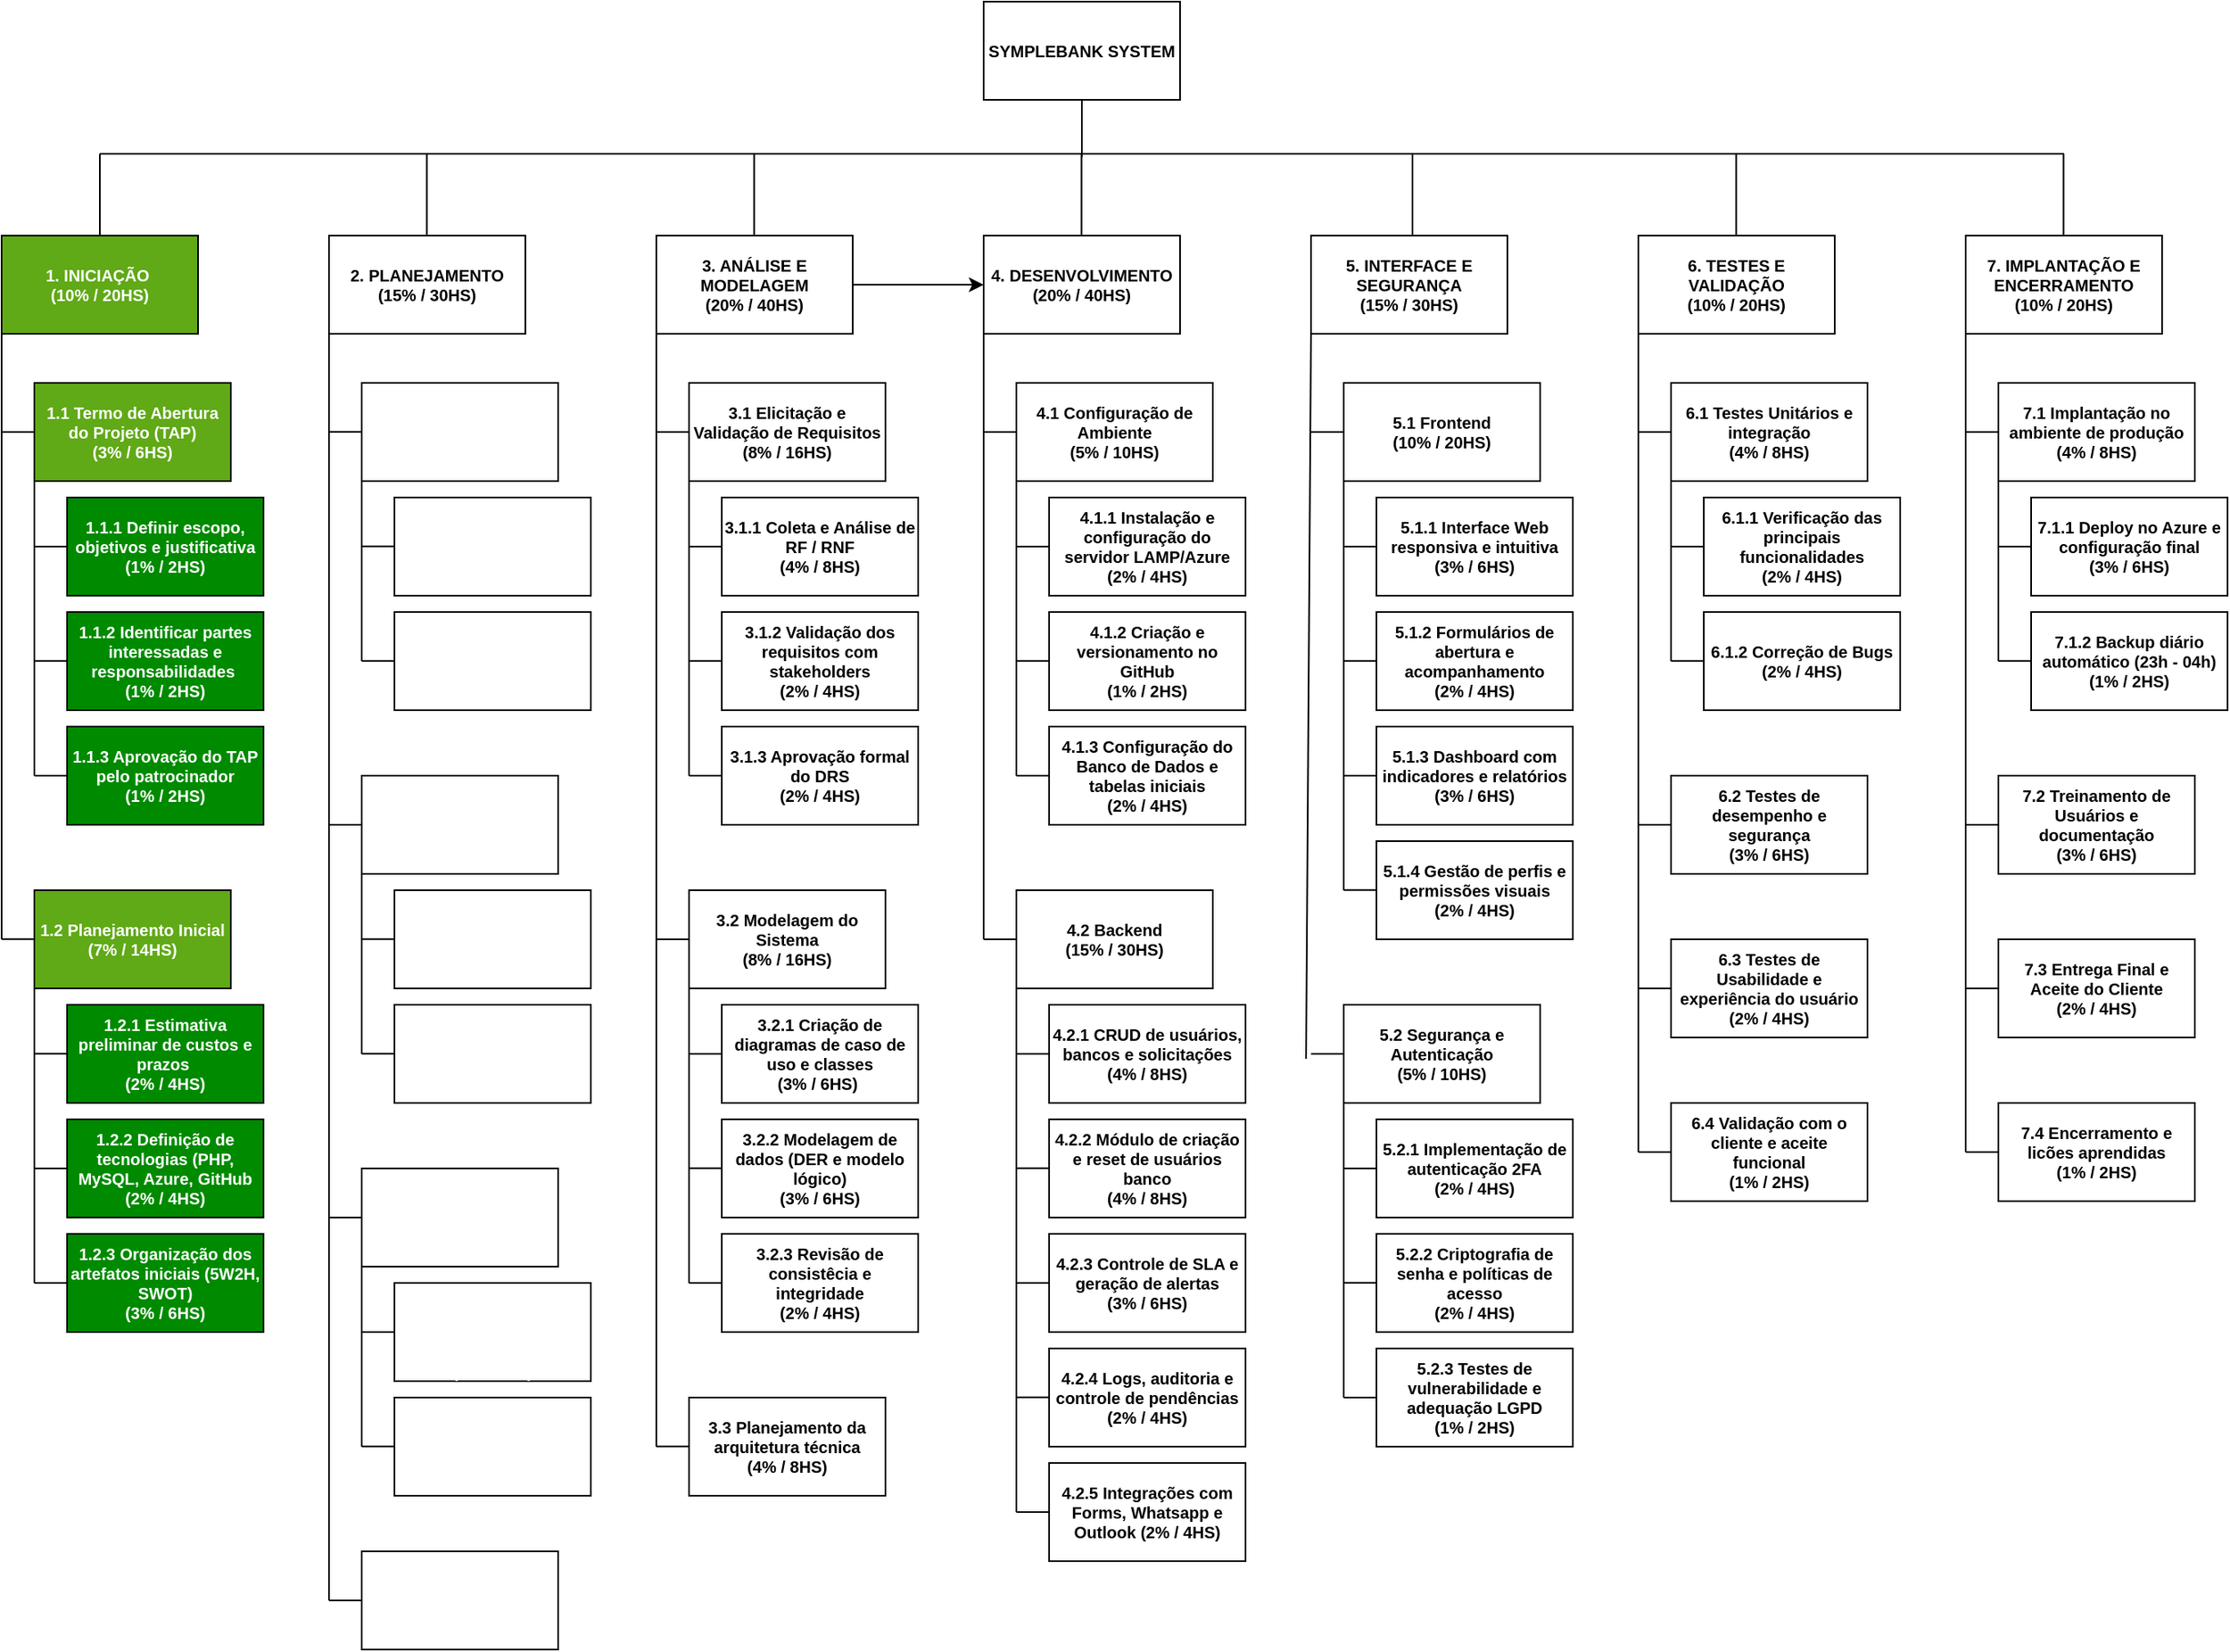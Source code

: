 <mxfile version="28.2.8">
  <diagram name="Página-1" id="ZGz-cpiiz6vFVPvCuhEh">
    <mxGraphModel dx="1489" dy="803" grid="0" gridSize="10" guides="1" tooltips="1" connect="1" arrows="1" fold="1" page="1" pageScale="1" pageWidth="827" pageHeight="1169" background="light-dark(#FFFFFF,#FFFFFF)" math="0" shadow="0">
      <root>
        <mxCell id="0" />
        <mxCell id="1" parent="0" />
        <mxCell id="MlWRMIcYnmreFD0VQGVT-1" value="SYMPLEBANK SYSTEM" style="rounded=0;whiteSpace=wrap;html=1;fontSize=10;fontStyle=1;textShadow=0;labelBorderColor=none;labelBackgroundColor=none;strokeColor=light-dark(#000000,#000000);fillColor=light-dark(#FFFFFF,#001933);" parent="1" vertex="1">
          <mxGeometry x="773" y="7" width="120" height="60" as="geometry" />
        </mxCell>
        <mxCell id="MlWRMIcYnmreFD0VQGVT-2" value="1. INICIAÇÃO&amp;nbsp;&lt;div&gt;(10% / 20HS)&lt;/div&gt;" style="rounded=0;whiteSpace=wrap;html=1;fontSize=10;fontStyle=1;textShadow=0;labelBorderColor=none;labelBackgroundColor=none;fillColor=light-dark(#60A917,#1A3300);fontColor=light-dark(#FFFFFF,#FFFFFF);strokeColor=light-dark(#000000,#000000);" parent="1" vertex="1">
          <mxGeometry x="173" y="150" width="120" height="60" as="geometry" />
        </mxCell>
        <mxCell id="MlWRMIcYnmreFD0VQGVT-3" value="2. PLANEJAMENTO&lt;div&gt;(15% / 30HS)&lt;/div&gt;" style="rounded=0;whiteSpace=wrap;html=1;fontSize=10;fontStyle=1;textShadow=0;labelBorderColor=none;labelBackgroundColor=none;fillColor=light-dark(#FFFFFF,#333300);strokeColor=light-dark(#000000,#000000);" parent="1" vertex="1">
          <mxGeometry x="373" y="150" width="120" height="60" as="geometry" />
        </mxCell>
        <mxCell id="GVHmbH-pEDl-E4zSyx4o-99" value="" style="edgeStyle=orthogonalEdgeStyle;rounded=0;orthogonalLoop=1;jettySize=auto;html=1;" edge="1" parent="1" source="MlWRMIcYnmreFD0VQGVT-4" target="MlWRMIcYnmreFD0VQGVT-5">
          <mxGeometry relative="1" as="geometry" />
        </mxCell>
        <mxCell id="MlWRMIcYnmreFD0VQGVT-4" value="3. ANÁLISE E MODELAGEM&lt;div&gt;(20% / 40HS)&lt;/div&gt;" style="rounded=0;whiteSpace=wrap;html=1;fontSize=10;fontStyle=1;textShadow=0;labelBorderColor=none;labelBackgroundColor=none;strokeColor=light-dark(#000000,#000000);fillColor=light-dark(#FFFFFF,#994C00);" parent="1" vertex="1">
          <mxGeometry x="573" y="150" width="120" height="60" as="geometry" />
        </mxCell>
        <mxCell id="MlWRMIcYnmreFD0VQGVT-5" value="4. DESENVOLVIMENTO&lt;div&gt;(20% / 40HS)&lt;/div&gt;" style="rounded=0;whiteSpace=wrap;html=1;fontSize=10;fontStyle=1;textShadow=0;labelBorderColor=none;labelBackgroundColor=none;strokeColor=light-dark(#000000,#000000);fillColor=light-dark(#FFFFFF,#660000);" parent="1" vertex="1">
          <mxGeometry x="773" y="150" width="120" height="60" as="geometry" />
        </mxCell>
        <mxCell id="MlWRMIcYnmreFD0VQGVT-6" value="6. TESTES E VALIDAÇÃO&lt;div&gt;(10% / 20HS)&lt;/div&gt;" style="rounded=0;whiteSpace=wrap;html=1;fontSize=10;fontStyle=1;textShadow=0;labelBorderColor=none;labelBackgroundColor=none;strokeColor=light-dark(#000000,#000000);fillColor=light-dark(#FFFFFF,#660066);align=center;verticalAlign=middle;fontFamily=Helvetica;fontColor=default;" parent="1" vertex="1">
          <mxGeometry x="1173" y="150" width="120" height="60" as="geometry" />
        </mxCell>
        <mxCell id="MlWRMIcYnmreFD0VQGVT-7" value="7. IMPLANTAÇÃO E ENCERRAMENTO&lt;div&gt;(10% / 20HS)&lt;/div&gt;" style="rounded=0;whiteSpace=wrap;html=1;fontSize=10;fontStyle=1;textShadow=0;labelBorderColor=none;labelBackgroundColor=none;strokeColor=light-dark(#000000,#000000);fillColor=light-dark(#FFFFFF,#003366);" parent="1" vertex="1">
          <mxGeometry x="1373" y="150" width="120" height="60" as="geometry" />
        </mxCell>
        <mxCell id="MlWRMIcYnmreFD0VQGVT-9" value="" style="endArrow=none;html=1;rounded=0;fontStyle=1;textShadow=0;labelBorderColor=none;labelBackgroundColor=none;fontSize=10;strokeColor=light-dark(#000000,#000000);" parent="1" edge="1">
          <mxGeometry width="50" height="50" relative="1" as="geometry">
            <mxPoint x="233" y="100" as="sourcePoint" />
            <mxPoint x="1433" y="100" as="targetPoint" />
          </mxGeometry>
        </mxCell>
        <mxCell id="MlWRMIcYnmreFD0VQGVT-10" value="" style="endArrow=none;html=1;rounded=0;fontStyle=1;textShadow=0;labelBorderColor=none;labelBackgroundColor=none;fontSize=10;strokeColor=light-dark(#000000,#000000);" parent="1" source="MlWRMIcYnmreFD0VQGVT-2" edge="1">
          <mxGeometry width="50" height="50" relative="1" as="geometry">
            <mxPoint x="713" y="340" as="sourcePoint" />
            <mxPoint x="233" y="100" as="targetPoint" />
          </mxGeometry>
        </mxCell>
        <mxCell id="MlWRMIcYnmreFD0VQGVT-14" value="" style="endArrow=none;html=1;rounded=0;fontStyle=1;textShadow=0;labelBorderColor=none;labelBackgroundColor=none;fontSize=10;strokeColor=light-dark(#000000,#000000);" parent="1" edge="1">
          <mxGeometry width="50" height="50" relative="1" as="geometry">
            <mxPoint x="432.78" y="150" as="sourcePoint" />
            <mxPoint x="432.78" y="100" as="targetPoint" />
          </mxGeometry>
        </mxCell>
        <mxCell id="MlWRMIcYnmreFD0VQGVT-15" value="" style="endArrow=none;html=1;rounded=0;fontStyle=1;textShadow=0;labelBorderColor=none;labelBackgroundColor=none;fontSize=10;strokeColor=light-dark(#000000,#000000);" parent="1" edge="1">
          <mxGeometry width="50" height="50" relative="1" as="geometry">
            <mxPoint x="632.78" y="150" as="sourcePoint" />
            <mxPoint x="632.78" y="100" as="targetPoint" />
          </mxGeometry>
        </mxCell>
        <mxCell id="MlWRMIcYnmreFD0VQGVT-16" value="" style="endArrow=none;html=1;rounded=0;fontStyle=1;textShadow=0;labelBorderColor=none;labelBackgroundColor=none;fontSize=10;strokeColor=light-dark(#000000,#000000);" parent="1" edge="1">
          <mxGeometry width="50" height="50" relative="1" as="geometry">
            <mxPoint x="832.78" y="150" as="sourcePoint" />
            <mxPoint x="832.78" y="100" as="targetPoint" />
          </mxGeometry>
        </mxCell>
        <mxCell id="MlWRMIcYnmreFD0VQGVT-17" value="" style="endArrow=none;html=1;rounded=0;fontStyle=1;textShadow=0;labelBorderColor=none;labelBackgroundColor=none;fontSize=10;strokeColor=light-dark(#000000,#000000);" parent="1" edge="1">
          <mxGeometry width="50" height="50" relative="1" as="geometry">
            <mxPoint x="1232.78" y="150" as="sourcePoint" />
            <mxPoint x="1232.78" y="100" as="targetPoint" />
          </mxGeometry>
        </mxCell>
        <mxCell id="MlWRMIcYnmreFD0VQGVT-18" value="" style="endArrow=none;html=1;rounded=0;fontStyle=1;textShadow=0;labelBorderColor=none;labelBackgroundColor=none;fontSize=10;strokeColor=light-dark(#000000,#000000);" parent="1" edge="1">
          <mxGeometry width="50" height="50" relative="1" as="geometry">
            <mxPoint x="1432.78" y="150" as="sourcePoint" />
            <mxPoint x="1432.78" y="100" as="targetPoint" />
          </mxGeometry>
        </mxCell>
        <mxCell id="MlWRMIcYnmreFD0VQGVT-19" value="1.1 Termo de Abertura do Projeto (TAP)&lt;div&gt;(3% / 6HS)&lt;/div&gt;" style="rounded=0;whiteSpace=wrap;html=1;fontSize=10;fillColor=light-dark(#60A917,#336600);fontColor=light-dark(#FFFFFF,#FFFFFF);strokeColor=light-dark(#000000,#000000);fontStyle=1" parent="1" vertex="1">
          <mxGeometry x="193" y="240" width="120" height="60" as="geometry" />
        </mxCell>
        <mxCell id="MlWRMIcYnmreFD0VQGVT-21" value="1.1.1 Definir escopo, objetivos e justificativa&lt;div&gt;(1% / 2HS)&lt;/div&gt;" style="rounded=0;whiteSpace=wrap;html=1;fontSize=10;fillColor=light-dark(#008A00,#4D9900);fontColor=light-dark(#FFFFFF,#FFFFFF);strokeColor=light-dark(#000000,#000000);fontStyle=1" parent="1" vertex="1">
          <mxGeometry x="213" y="310" width="120" height="60" as="geometry" />
        </mxCell>
        <mxCell id="MlWRMIcYnmreFD0VQGVT-23" value="1.1.2 Identificar partes interessadas e responsabilidades&amp;nbsp;&lt;div&gt;(1% / 2HS)&lt;/div&gt;" style="rounded=0;whiteSpace=wrap;html=1;fontSize=10;fillColor=light-dark(#008A00,#4D9900);fontColor=light-dark(#FFFFFF,#FFFFFF);strokeColor=light-dark(#000000,#000000);fontStyle=1;align=center;verticalAlign=middle;fontFamily=Helvetica;" parent="1" vertex="1">
          <mxGeometry x="213" y="380" width="120" height="60" as="geometry" />
        </mxCell>
        <mxCell id="MlWRMIcYnmreFD0VQGVT-24" value="1.1.3 Aprovação do TAP pelo patrocinador&lt;div&gt;(1% / 2HS)&lt;/div&gt;" style="rounded=0;whiteSpace=wrap;html=1;fontSize=10;fillColor=light-dark(#008A00,#4D9900);fontColor=light-dark(#FFFFFF,#FFFFFF);strokeColor=light-dark(#000000,#000000);fontStyle=1;align=center;verticalAlign=middle;fontFamily=Helvetica;" parent="1" vertex="1">
          <mxGeometry x="213" y="450" width="120" height="60" as="geometry" />
        </mxCell>
        <mxCell id="MlWRMIcYnmreFD0VQGVT-25" value="1.2 Planejamento Inicial&lt;div&gt;(7% / 14HS)&lt;/div&gt;" style="rounded=0;whiteSpace=wrap;html=1;fontSize=10;strokeColor=light-dark(#000000,#000000);align=center;verticalAlign=middle;fontFamily=Helvetica;fontColor=light-dark(#FFFFFF,#FFFFFF);fillColor=light-dark(#60A917,#336600);fontStyle=1;" parent="1" vertex="1">
          <mxGeometry x="193" y="550" width="120" height="60" as="geometry" />
        </mxCell>
        <mxCell id="MlWRMIcYnmreFD0VQGVT-26" value="1.2.1 Estimativa preliminar de custos e prazos&amp;nbsp;&lt;div&gt;(2% / 4HS)&lt;/div&gt;" style="rounded=0;whiteSpace=wrap;html=1;fontSize=10;strokeColor=light-dark(#000000,#000000);align=center;verticalAlign=middle;fontFamily=Helvetica;fontColor=light-dark(#FFFFFF,#FFFFFF);fontStyle=1;fillColor=light-dark(#008A00,#4D9900);" parent="1" vertex="1">
          <mxGeometry x="213" y="620" width="120" height="60" as="geometry" />
        </mxCell>
        <mxCell id="MlWRMIcYnmreFD0VQGVT-27" value="1.2.2 Definição de tecnologias (PHP, MySQL, Azure, GitHub&lt;div&gt;(2% / 4HS)&lt;/div&gt;" style="rounded=0;whiteSpace=wrap;html=1;fontSize=10;strokeColor=light-dark(#000000,#000000);align=center;verticalAlign=middle;fontFamily=Helvetica;fontColor=light-dark(#FFFFFF,#FFFFFF);fontStyle=1;fillColor=light-dark(#008A00,#4D9900);" parent="1" vertex="1">
          <mxGeometry x="213" y="690" width="120" height="60" as="geometry" />
        </mxCell>
        <mxCell id="MlWRMIcYnmreFD0VQGVT-28" value="1.2.3 Organização dos artefatos iniciais (5W2H, SWOT)&lt;div&gt;(3% / 6HS)&lt;/div&gt;" style="rounded=0;whiteSpace=wrap;html=1;fontSize=10;strokeColor=light-dark(#000000,#000000);align=center;verticalAlign=middle;fontFamily=Helvetica;fontColor=light-dark(#FFFFFF,#FFFFFF);fontStyle=1;fillColor=light-dark(#008A00,#4D9900);" parent="1" vertex="1">
          <mxGeometry x="213" y="760" width="120" height="60" as="geometry" />
        </mxCell>
        <mxCell id="MlWRMIcYnmreFD0VQGVT-29" value="2.1 Estrutura Analítica do Projeto (EAP) e Cronograma&lt;div&gt;(5% / 10HS)&lt;/div&gt;" style="rounded=0;whiteSpace=wrap;html=1;fontSize=10;fillColor=light-dark(#FFFFFF,#666600);strokeColor=light-dark(#000000,#000000);fontColor=light-dark(#FFFFFF,#FFFFFF);fontStyle=1" parent="1" vertex="1">
          <mxGeometry x="393" y="240" width="120" height="60" as="geometry" />
        </mxCell>
        <mxCell id="MlWRMIcYnmreFD0VQGVT-30" value="2.1.1 Identificação de entregas e pacotes de trabalho&lt;div&gt;(2% / 4HS)&lt;/div&gt;" style="rounded=0;whiteSpace=wrap;html=1;fontSize=10;fillColor=light-dark(#FFFFFF,#999900);strokeColor=light-dark(#000000,#000000);fontColor=light-dark(#FFFFFF,#FFFFFF);fontStyle=1" parent="1" vertex="1">
          <mxGeometry x="413" y="310" width="120" height="60" as="geometry" />
        </mxCell>
        <mxCell id="MlWRMIcYnmreFD0VQGVT-31" value="2.1.2 Montagem da EAP e cronograma de execução&lt;div&gt;(3% / 6HS)&amp;nbsp;&lt;/div&gt;" style="rounded=0;whiteSpace=wrap;html=1;fontSize=10;strokeColor=light-dark(#000000,#000000);align=center;verticalAlign=middle;fontFamily=Helvetica;fontColor=light-dark(#FFFFFF,#FFFFFF);fontStyle=1;fillColor=light-dark(#FFFFFF,#999900);" parent="1" vertex="1">
          <mxGeometry x="413" y="380" width="120" height="60" as="geometry" />
        </mxCell>
        <mxCell id="MlWRMIcYnmreFD0VQGVT-32" value="2.2 Plano de Riscos&lt;div&gt;(4% / 8HS)&lt;/div&gt;" style="rounded=0;whiteSpace=wrap;html=1;fontSize=10;strokeColor=light-dark(#000000,#000000);align=center;verticalAlign=middle;fontFamily=Helvetica;fontColor=light-dark(#FFFFFF,#FFFFFF);fontStyle=1;fillColor=light-dark(#FFFFFF,#666600);" parent="1" vertex="1">
          <mxGeometry x="393" y="480" width="120" height="60" as="geometry" />
        </mxCell>
        <mxCell id="MlWRMIcYnmreFD0VQGVT-33" value="2.2.1 Identificação e categorização de riscos técnicos e de segurança&lt;div&gt;(2% / 4HS)&lt;/div&gt;" style="rounded=0;whiteSpace=wrap;html=1;fontSize=10;strokeColor=light-dark(#000000,#000000);align=center;verticalAlign=middle;fontFamily=Helvetica;fontColor=light-dark(#FFFFFF,#FFFFFF);fontStyle=1;fillColor=light-dark(#FFFFFF,#999900);" parent="1" vertex="1">
          <mxGeometry x="413" y="550" width="120" height="60" as="geometry" />
        </mxCell>
        <mxCell id="MlWRMIcYnmreFD0VQGVT-34" value="2.2.2 Definição das estratégias de mitigação&lt;div&gt;(2% / 4HS)&lt;/div&gt;" style="rounded=0;whiteSpace=wrap;html=1;fontSize=10;strokeColor=light-dark(#000000,#000000);align=center;verticalAlign=middle;fontFamily=Helvetica;fontColor=light-dark(#FFFFFF,#FFFFFF);fontStyle=1;fillColor=light-dark(#FFFFFF,#999900);" parent="1" vertex="1">
          <mxGeometry x="413" y="620" width="120" height="60" as="geometry" />
        </mxCell>
        <mxCell id="MlWRMIcYnmreFD0VQGVT-35" value="2.3 Plano de Comunicação e Qualidade&lt;div&gt;(3% / 6HS)&lt;/div&gt;" style="rounded=0;whiteSpace=wrap;html=1;fontSize=10;strokeColor=light-dark(#000000,#000000);align=center;verticalAlign=middle;fontFamily=Helvetica;fontColor=light-dark(#FFFFFF,#FFFFFF);fontStyle=1;fillColor=light-dark(#FFFFFF,#666600);" parent="1" vertex="1">
          <mxGeometry x="393" y="720" width="120" height="60" as="geometry" />
        </mxCell>
        <mxCell id="MlWRMIcYnmreFD0VQGVT-36" value="2.3.1 Definição de relatórios de progresso e canais de comunicação&lt;div&gt;(2% / 4HS)&lt;/div&gt;" style="rounded=0;whiteSpace=wrap;html=1;fontSize=10;strokeColor=light-dark(#000000,#000000);align=center;verticalAlign=middle;fontFamily=Helvetica;fontColor=light-dark(#FFFFFF,#FFFFFF);fontStyle=1;fillColor=light-dark(#FFFFFF,#999900);" parent="1" vertex="1">
          <mxGeometry x="413" y="790" width="120" height="60" as="geometry" />
        </mxCell>
        <mxCell id="MlWRMIcYnmreFD0VQGVT-37" value="2.3.2 Critérios de Aceitação e controle de qualidade&lt;div&gt;(1% / 2HS)&lt;/div&gt;" style="rounded=0;whiteSpace=wrap;html=1;fontSize=10;strokeColor=light-dark(#000000,#000000);align=center;verticalAlign=middle;fontFamily=Helvetica;fontColor=light-dark(#FFFFFF,#FFFFFF);fontStyle=1;fillColor=light-dark(#FFFFFF,#999900);" parent="1" vertex="1">
          <mxGeometry x="413" y="860" width="120" height="60" as="geometry" />
        </mxCell>
        <mxCell id="MlWRMIcYnmreFD0VQGVT-39" value="" style="endArrow=none;html=1;rounded=0;entryX=0;entryY=0.5;entryDx=0;entryDy=0;fontSize=10;strokeColor=light-dark(#000000,#000000);" parent="1" target="MlWRMIcYnmreFD0VQGVT-19" edge="1">
          <mxGeometry width="50" height="50" relative="1" as="geometry">
            <mxPoint x="173" y="270" as="sourcePoint" />
            <mxPoint x="863" y="550" as="targetPoint" />
          </mxGeometry>
        </mxCell>
        <mxCell id="MlWRMIcYnmreFD0VQGVT-40" value="" style="endArrow=none;html=1;rounded=0;exitX=0;exitY=1;exitDx=0;exitDy=0;fontSize=10;strokeColor=light-dark(#000000,#000000);" parent="1" source="MlWRMIcYnmreFD0VQGVT-19" edge="1">
          <mxGeometry width="50" height="50" relative="1" as="geometry">
            <mxPoint x="199" y="330" as="sourcePoint" />
            <mxPoint x="193" y="480" as="targetPoint" />
          </mxGeometry>
        </mxCell>
        <mxCell id="MlWRMIcYnmreFD0VQGVT-41" value="" style="endArrow=none;html=1;rounded=0;entryX=0;entryY=0.5;entryDx=0;entryDy=0;fontSize=10;strokeColor=light-dark(#000000,#000000);" parent="1" target="MlWRMIcYnmreFD0VQGVT-21" edge="1">
          <mxGeometry width="50" height="50" relative="1" as="geometry">
            <mxPoint x="193" y="340" as="sourcePoint" />
            <mxPoint x="353" y="390" as="targetPoint" />
          </mxGeometry>
        </mxCell>
        <mxCell id="MlWRMIcYnmreFD0VQGVT-42" value="" style="endArrow=none;html=1;rounded=0;entryX=0;entryY=0.5;entryDx=0;entryDy=0;fontSize=10;strokeColor=light-dark(#000000,#000000);" parent="1" edge="1">
          <mxGeometry width="50" height="50" relative="1" as="geometry">
            <mxPoint x="193" y="409.84" as="sourcePoint" />
            <mxPoint x="213" y="409.84" as="targetPoint" />
          </mxGeometry>
        </mxCell>
        <mxCell id="MlWRMIcYnmreFD0VQGVT-43" value="" style="endArrow=none;html=1;rounded=0;entryX=0;entryY=0.5;entryDx=0;entryDy=0;fontSize=10;strokeColor=light-dark(#000000,#000000);" parent="1" edge="1">
          <mxGeometry width="50" height="50" relative="1" as="geometry">
            <mxPoint x="193" y="480" as="sourcePoint" />
            <mxPoint x="213" y="480" as="targetPoint" />
          </mxGeometry>
        </mxCell>
        <mxCell id="MlWRMIcYnmreFD0VQGVT-44" value="" style="endArrow=none;html=1;rounded=0;entryX=0;entryY=0.5;entryDx=0;entryDy=0;fontSize=10;strokeColor=light-dark(#000000,#000000);" parent="1" edge="1">
          <mxGeometry width="50" height="50" relative="1" as="geometry">
            <mxPoint x="173" y="579.86" as="sourcePoint" />
            <mxPoint x="193" y="579.86" as="targetPoint" />
          </mxGeometry>
        </mxCell>
        <mxCell id="MlWRMIcYnmreFD0VQGVT-45" value="" style="endArrow=none;html=1;rounded=0;entryX=0;entryY=0.5;entryDx=0;entryDy=0;fontSize=10;strokeColor=light-dark(#000000,#000000);" parent="1" edge="1">
          <mxGeometry width="50" height="50" relative="1" as="geometry">
            <mxPoint x="193" y="649.86" as="sourcePoint" />
            <mxPoint x="213" y="649.86" as="targetPoint" />
          </mxGeometry>
        </mxCell>
        <mxCell id="MlWRMIcYnmreFD0VQGVT-46" value="" style="endArrow=none;html=1;rounded=0;entryX=0;entryY=0.5;entryDx=0;entryDy=0;fontSize=10;strokeColor=light-dark(#000000,#000000);" parent="1" edge="1">
          <mxGeometry width="50" height="50" relative="1" as="geometry">
            <mxPoint x="193" y="720" as="sourcePoint" />
            <mxPoint x="213" y="720" as="targetPoint" />
          </mxGeometry>
        </mxCell>
        <mxCell id="MlWRMIcYnmreFD0VQGVT-47" value="" style="endArrow=none;html=1;rounded=0;entryX=0;entryY=0.5;entryDx=0;entryDy=0;fontSize=10;strokeColor=light-dark(#000000,#000000);" parent="1" edge="1">
          <mxGeometry width="50" height="50" relative="1" as="geometry">
            <mxPoint x="193" y="790" as="sourcePoint" />
            <mxPoint x="213" y="790" as="targetPoint" />
          </mxGeometry>
        </mxCell>
        <mxCell id="MlWRMIcYnmreFD0VQGVT-48" value="" style="endArrow=none;html=1;rounded=0;entryX=0;entryY=1;entryDx=0;entryDy=0;fontSize=10;strokeColor=light-dark(#000000,#000000);" parent="1" target="MlWRMIcYnmreFD0VQGVT-25" edge="1">
          <mxGeometry width="50" height="50" relative="1" as="geometry">
            <mxPoint x="193" y="790" as="sourcePoint" />
            <mxPoint x="283" y="660" as="targetPoint" />
          </mxGeometry>
        </mxCell>
        <mxCell id="MlWRMIcYnmreFD0VQGVT-49" value="" style="endArrow=none;html=1;rounded=0;entryX=0;entryY=1;entryDx=0;entryDy=0;fontSize=10;strokeColor=light-dark(#000000,#000000);" parent="1" target="MlWRMIcYnmreFD0VQGVT-2" edge="1">
          <mxGeometry width="50" height="50" relative="1" as="geometry">
            <mxPoint x="173" y="580" as="sourcePoint" />
            <mxPoint x="373" y="150" as="targetPoint" />
          </mxGeometry>
        </mxCell>
        <mxCell id="MlWRMIcYnmreFD0VQGVT-50" value="" style="endArrow=none;html=1;rounded=0;entryX=0;entryY=1;entryDx=0;entryDy=0;fontSize=10;strokeColor=light-dark(#000000,#000000);" parent="1" target="MlWRMIcYnmreFD0VQGVT-3" edge="1">
          <mxGeometry width="50" height="50" relative="1" as="geometry">
            <mxPoint x="373" y="984" as="sourcePoint" />
            <mxPoint x="373" y="250" as="targetPoint" />
          </mxGeometry>
        </mxCell>
        <mxCell id="MlWRMIcYnmreFD0VQGVT-51" value="" style="endArrow=none;html=1;rounded=0;entryX=0;entryY=1;entryDx=0;entryDy=0;fontSize=10;strokeColor=light-dark(#000000,#000000);" parent="1" target="MlWRMIcYnmreFD0VQGVT-29" edge="1">
          <mxGeometry width="50" height="50" relative="1" as="geometry">
            <mxPoint x="393" y="410" as="sourcePoint" />
            <mxPoint x="373" y="320" as="targetPoint" />
          </mxGeometry>
        </mxCell>
        <mxCell id="MlWRMIcYnmreFD0VQGVT-52" value="" style="endArrow=none;html=1;rounded=0;entryX=0;entryY=1;entryDx=0;entryDy=0;fontSize=10;strokeColor=light-dark(#000000,#000000);" parent="1" target="MlWRMIcYnmreFD0VQGVT-32" edge="1">
          <mxGeometry width="50" height="50" relative="1" as="geometry">
            <mxPoint x="393" y="650" as="sourcePoint" />
            <mxPoint x="373" y="660" as="targetPoint" />
          </mxGeometry>
        </mxCell>
        <mxCell id="MlWRMIcYnmreFD0VQGVT-53" value="" style="endArrow=none;html=1;rounded=0;entryX=0;entryY=1;entryDx=0;entryDy=0;fontSize=10;strokeColor=light-dark(#000000,#000000);" parent="1" target="MlWRMIcYnmreFD0VQGVT-35" edge="1">
          <mxGeometry width="50" height="50" relative="1" as="geometry">
            <mxPoint x="393" y="890" as="sourcePoint" />
            <mxPoint x="373" y="870" as="targetPoint" />
          </mxGeometry>
        </mxCell>
        <mxCell id="MlWRMIcYnmreFD0VQGVT-54" value="" style="endArrow=none;html=1;rounded=0;entryX=0;entryY=0.5;entryDx=0;entryDy=0;fontSize=10;strokeColor=light-dark(#000000,#000000);" parent="1" edge="1">
          <mxGeometry width="50" height="50" relative="1" as="geometry">
            <mxPoint x="393" y="339.86" as="sourcePoint" />
            <mxPoint x="413" y="339.86" as="targetPoint" />
          </mxGeometry>
        </mxCell>
        <mxCell id="MlWRMIcYnmreFD0VQGVT-55" value="" style="endArrow=none;html=1;rounded=0;entryX=0;entryY=0.5;entryDx=0;entryDy=0;fontSize=10;strokeColor=light-dark(#000000,#000000);" parent="1" edge="1">
          <mxGeometry width="50" height="50" relative="1" as="geometry">
            <mxPoint x="393" y="409.86" as="sourcePoint" />
            <mxPoint x="413" y="409.86" as="targetPoint" />
          </mxGeometry>
        </mxCell>
        <mxCell id="MlWRMIcYnmreFD0VQGVT-56" value="" style="endArrow=none;html=1;rounded=0;entryX=0;entryY=0.5;entryDx=0;entryDy=0;fontSize=10;strokeColor=light-dark(#000000,#000000);" parent="1" edge="1">
          <mxGeometry width="50" height="50" relative="1" as="geometry">
            <mxPoint x="393" y="579.86" as="sourcePoint" />
            <mxPoint x="413" y="579.86" as="targetPoint" />
          </mxGeometry>
        </mxCell>
        <mxCell id="MlWRMIcYnmreFD0VQGVT-57" value="" style="endArrow=none;html=1;rounded=0;entryX=0;entryY=0.5;entryDx=0;entryDy=0;fontSize=10;strokeColor=light-dark(#000000,#000000);" parent="1" edge="1">
          <mxGeometry width="50" height="50" relative="1" as="geometry">
            <mxPoint x="393" y="649.86" as="sourcePoint" />
            <mxPoint x="413" y="649.86" as="targetPoint" />
          </mxGeometry>
        </mxCell>
        <mxCell id="MlWRMIcYnmreFD0VQGVT-58" value="" style="endArrow=none;html=1;rounded=0;entryX=0;entryY=0.5;entryDx=0;entryDy=0;fontSize=10;strokeColor=light-dark(#000000,#000000);" parent="1" edge="1">
          <mxGeometry width="50" height="50" relative="1" as="geometry">
            <mxPoint x="373" y="750" as="sourcePoint" />
            <mxPoint x="393" y="750" as="targetPoint" />
          </mxGeometry>
        </mxCell>
        <mxCell id="MlWRMIcYnmreFD0VQGVT-59" value="" style="endArrow=none;html=1;rounded=0;entryX=0;entryY=0.5;entryDx=0;entryDy=0;fontSize=10;strokeColor=light-dark(#000000,#000000);" parent="1" edge="1">
          <mxGeometry width="50" height="50" relative="1" as="geometry">
            <mxPoint x="373" y="510" as="sourcePoint" />
            <mxPoint x="393" y="510" as="targetPoint" />
          </mxGeometry>
        </mxCell>
        <mxCell id="MlWRMIcYnmreFD0VQGVT-60" value="" style="endArrow=none;html=1;rounded=0;entryX=0;entryY=0.5;entryDx=0;entryDy=0;fontSize=10;strokeColor=light-dark(#000000,#000000);" parent="1" edge="1">
          <mxGeometry width="50" height="50" relative="1" as="geometry">
            <mxPoint x="373" y="269.86" as="sourcePoint" />
            <mxPoint x="393" y="269.86" as="targetPoint" />
          </mxGeometry>
        </mxCell>
        <mxCell id="MlWRMIcYnmreFD0VQGVT-61" value="" style="endArrow=none;html=1;rounded=0;entryX=0;entryY=0.5;entryDx=0;entryDy=0;fontSize=10;strokeColor=light-dark(#000000,#000000);" parent="1" edge="1">
          <mxGeometry width="50" height="50" relative="1" as="geometry">
            <mxPoint x="393" y="820" as="sourcePoint" />
            <mxPoint x="413" y="820" as="targetPoint" />
          </mxGeometry>
        </mxCell>
        <mxCell id="MlWRMIcYnmreFD0VQGVT-62" value="" style="endArrow=none;html=1;rounded=0;entryX=0;entryY=0.5;entryDx=0;entryDy=0;fontSize=10;strokeColor=light-dark(#000000,#000000);" parent="1" edge="1">
          <mxGeometry width="50" height="50" relative="1" as="geometry">
            <mxPoint x="393" y="889.86" as="sourcePoint" />
            <mxPoint x="413" y="889.86" as="targetPoint" />
          </mxGeometry>
        </mxCell>
        <mxCell id="GVHmbH-pEDl-E4zSyx4o-1" value="3.1 Elicitação e Validação de Requisitos&lt;div&gt;(8% / 16HS)&lt;/div&gt;" style="rounded=0;whiteSpace=wrap;html=1;fontSize=10;strokeColor=light-dark(#000000,#000000);fillColor=light-dark(#FFFFFF,#CC6600);fontStyle=1" vertex="1" parent="1">
          <mxGeometry x="593" y="240" width="120" height="60" as="geometry" />
        </mxCell>
        <mxCell id="GVHmbH-pEDl-E4zSyx4o-2" value="3.1.1 Coleta e Análise de RF / RNF&lt;div&gt;(4% / 8HS)&lt;/div&gt;" style="rounded=0;whiteSpace=wrap;html=1;fontSize=10;strokeColor=light-dark(#000000,#000000);fillColor=light-dark(#FFFFFF,#FF8000);fontStyle=1" vertex="1" parent="1">
          <mxGeometry x="613" y="310" width="120" height="60" as="geometry" />
        </mxCell>
        <mxCell id="GVHmbH-pEDl-E4zSyx4o-3" value="3.1.2 Validação dos requisitos com stakeholders&lt;div&gt;(2% / 4HS)&lt;/div&gt;" style="rounded=0;whiteSpace=wrap;html=1;fontSize=10;strokeColor=light-dark(#000000,#000000);align=center;verticalAlign=middle;fontFamily=Helvetica;fontColor=default;fontStyle=1;fillColor=light-dark(#FFFFFF,#FF8000);" vertex="1" parent="1">
          <mxGeometry x="613" y="380" width="120" height="60" as="geometry" />
        </mxCell>
        <mxCell id="GVHmbH-pEDl-E4zSyx4o-4" value="3.1.3 Aprovação formal do DRS&lt;div&gt;(2% / 4HS)&lt;/div&gt;" style="rounded=0;whiteSpace=wrap;html=1;fontSize=10;strokeColor=light-dark(#000000,#000000);align=center;verticalAlign=middle;fontFamily=Helvetica;fontColor=default;fontStyle=1;fillColor=light-dark(#FFFFFF,#FF8000);" vertex="1" parent="1">
          <mxGeometry x="613" y="450" width="120" height="60" as="geometry" />
        </mxCell>
        <mxCell id="GVHmbH-pEDl-E4zSyx4o-5" value="" style="endArrow=none;html=1;rounded=0;entryX=0;entryY=0.5;entryDx=0;entryDy=0;fontSize=10;strokeColor=light-dark(#000000,#000000);" edge="1" parent="1" target="GVHmbH-pEDl-E4zSyx4o-1">
          <mxGeometry width="50" height="50" relative="1" as="geometry">
            <mxPoint x="573" y="270" as="sourcePoint" />
            <mxPoint x="1263" y="550" as="targetPoint" />
          </mxGeometry>
        </mxCell>
        <mxCell id="GVHmbH-pEDl-E4zSyx4o-6" value="" style="endArrow=none;html=1;rounded=0;exitX=0;exitY=1;exitDx=0;exitDy=0;fontSize=10;strokeColor=light-dark(#000000,#000000);" edge="1" parent="1" source="GVHmbH-pEDl-E4zSyx4o-1">
          <mxGeometry width="50" height="50" relative="1" as="geometry">
            <mxPoint x="599" y="330" as="sourcePoint" />
            <mxPoint x="593" y="480" as="targetPoint" />
          </mxGeometry>
        </mxCell>
        <mxCell id="GVHmbH-pEDl-E4zSyx4o-7" value="" style="endArrow=none;html=1;rounded=0;entryX=0;entryY=0.5;entryDx=0;entryDy=0;fontSize=10;strokeColor=light-dark(#000000,#000000);" edge="1" parent="1" target="GVHmbH-pEDl-E4zSyx4o-2">
          <mxGeometry width="50" height="50" relative="1" as="geometry">
            <mxPoint x="593" y="340" as="sourcePoint" />
            <mxPoint x="753" y="390" as="targetPoint" />
          </mxGeometry>
        </mxCell>
        <mxCell id="GVHmbH-pEDl-E4zSyx4o-8" value="" style="endArrow=none;html=1;rounded=0;entryX=0;entryY=0.5;entryDx=0;entryDy=0;fontSize=10;strokeColor=light-dark(#000000,#000000);" edge="1" parent="1">
          <mxGeometry width="50" height="50" relative="1" as="geometry">
            <mxPoint x="593" y="409.84" as="sourcePoint" />
            <mxPoint x="613" y="409.84" as="targetPoint" />
          </mxGeometry>
        </mxCell>
        <mxCell id="GVHmbH-pEDl-E4zSyx4o-9" value="" style="endArrow=none;html=1;rounded=0;entryX=0;entryY=0.5;entryDx=0;entryDy=0;fontSize=10;strokeColor=light-dark(#000000,#000000);" edge="1" parent="1">
          <mxGeometry width="50" height="50" relative="1" as="geometry">
            <mxPoint x="593" y="480" as="sourcePoint" />
            <mxPoint x="613" y="480" as="targetPoint" />
          </mxGeometry>
        </mxCell>
        <mxCell id="GVHmbH-pEDl-E4zSyx4o-10" value="" style="endArrow=none;html=1;rounded=0;entryX=0;entryY=1;entryDx=0;entryDy=0;fontSize=10;strokeColor=light-dark(#000000,#000000);" edge="1" parent="1" target="MlWRMIcYnmreFD0VQGVT-4">
          <mxGeometry width="50" height="50" relative="1" as="geometry">
            <mxPoint x="573" y="890" as="sourcePoint" />
            <mxPoint x="573" y="215" as="targetPoint" />
          </mxGeometry>
        </mxCell>
        <mxCell id="GVHmbH-pEDl-E4zSyx4o-12" value="3.2 Modelagem do Sistema&lt;div&gt;(8% / 16HS)&lt;/div&gt;" style="rounded=0;whiteSpace=wrap;html=1;fontSize=10;strokeColor=light-dark(#000000,#000000);align=center;verticalAlign=middle;fontFamily=Helvetica;fontColor=default;fontStyle=1;fillColor=light-dark(#FFFFFF,#CC6600);" vertex="1" parent="1">
          <mxGeometry x="593" y="550" width="120" height="60" as="geometry" />
        </mxCell>
        <mxCell id="GVHmbH-pEDl-E4zSyx4o-13" value="3.2.1 Criação de diagramas de caso de uso e classes&lt;div&gt;(3% / 6HS)&amp;nbsp;&lt;/div&gt;" style="rounded=0;whiteSpace=wrap;html=1;fontSize=10;strokeColor=light-dark(#000000,#000000);align=center;verticalAlign=middle;fontFamily=Helvetica;fontColor=default;fontStyle=1;fillColor=light-dark(#FFFFFF,#FF8000);" vertex="1" parent="1">
          <mxGeometry x="613" y="620" width="120" height="60" as="geometry" />
        </mxCell>
        <mxCell id="GVHmbH-pEDl-E4zSyx4o-14" value="3.2.2 Modelagem de dados (DER e modelo lógico)&lt;div&gt;(3% / 6HS)&lt;/div&gt;" style="rounded=0;whiteSpace=wrap;html=1;fontSize=10;strokeColor=light-dark(#000000,#000000);align=center;verticalAlign=middle;fontFamily=Helvetica;fontColor=default;fontStyle=1;fillColor=light-dark(#FFFFFF,#FF8000);" vertex="1" parent="1">
          <mxGeometry x="613" y="690" width="120" height="60" as="geometry" />
        </mxCell>
        <mxCell id="GVHmbH-pEDl-E4zSyx4o-15" value="3.2.3 Revisão de consistêcia e integridade&lt;div&gt;(2% / 4HS)&lt;/div&gt;" style="rounded=0;whiteSpace=wrap;html=1;fontSize=10;strokeColor=light-dark(#000000,#000000);align=center;verticalAlign=middle;fontFamily=Helvetica;fontColor=default;fontStyle=1;fillColor=light-dark(#FFFFFF,#FF8000);" vertex="1" parent="1">
          <mxGeometry x="613" y="760" width="120" height="60" as="geometry" />
        </mxCell>
        <mxCell id="GVHmbH-pEDl-E4zSyx4o-16" value="" style="endArrow=none;html=1;rounded=0;entryX=0;entryY=0.5;entryDx=0;entryDy=0;fontSize=10;strokeColor=light-dark(#000000,#000000);" edge="1" parent="1" target="GVHmbH-pEDl-E4zSyx4o-12">
          <mxGeometry width="50" height="50" relative="1" as="geometry">
            <mxPoint x="573" y="580" as="sourcePoint" />
            <mxPoint x="1263" y="860" as="targetPoint" />
          </mxGeometry>
        </mxCell>
        <mxCell id="GVHmbH-pEDl-E4zSyx4o-17" value="" style="endArrow=none;html=1;rounded=0;exitX=0;exitY=1;exitDx=0;exitDy=0;fontSize=10;strokeColor=light-dark(#000000,#000000);" edge="1" parent="1" source="GVHmbH-pEDl-E4zSyx4o-12">
          <mxGeometry width="50" height="50" relative="1" as="geometry">
            <mxPoint x="599" y="640" as="sourcePoint" />
            <mxPoint x="593" y="790" as="targetPoint" />
          </mxGeometry>
        </mxCell>
        <mxCell id="GVHmbH-pEDl-E4zSyx4o-18" value="" style="endArrow=none;html=1;rounded=0;entryX=0;entryY=0.5;entryDx=0;entryDy=0;fontSize=10;strokeColor=light-dark(#000000,#000000);" edge="1" parent="1" target="GVHmbH-pEDl-E4zSyx4o-13">
          <mxGeometry width="50" height="50" relative="1" as="geometry">
            <mxPoint x="593" y="650" as="sourcePoint" />
            <mxPoint x="753" y="700" as="targetPoint" />
          </mxGeometry>
        </mxCell>
        <mxCell id="GVHmbH-pEDl-E4zSyx4o-19" value="" style="endArrow=none;html=1;rounded=0;entryX=0;entryY=0.5;entryDx=0;entryDy=0;fontSize=10;strokeColor=light-dark(#000000,#000000);" edge="1" parent="1">
          <mxGeometry width="50" height="50" relative="1" as="geometry">
            <mxPoint x="593" y="719.84" as="sourcePoint" />
            <mxPoint x="613" y="719.84" as="targetPoint" />
          </mxGeometry>
        </mxCell>
        <mxCell id="GVHmbH-pEDl-E4zSyx4o-20" value="" style="endArrow=none;html=1;rounded=0;entryX=0;entryY=0.5;entryDx=0;entryDy=0;fontSize=10;strokeColor=light-dark(#000000,#000000);" edge="1" parent="1">
          <mxGeometry width="50" height="50" relative="1" as="geometry">
            <mxPoint x="593" y="790" as="sourcePoint" />
            <mxPoint x="613" y="790" as="targetPoint" />
          </mxGeometry>
        </mxCell>
        <mxCell id="GVHmbH-pEDl-E4zSyx4o-21" value="" style="endArrow=none;html=1;rounded=0;entryX=0;entryY=0.5;entryDx=0;entryDy=0;fontSize=10;strokeColor=light-dark(#000000,#000000);" edge="1" parent="1" target="GVHmbH-pEDl-E4zSyx4o-22">
          <mxGeometry width="50" height="50" relative="1" as="geometry">
            <mxPoint x="573" y="889.83" as="sourcePoint" />
            <mxPoint x="593" y="889.83" as="targetPoint" />
            <Array as="points">
              <mxPoint x="593" y="889.83" />
            </Array>
          </mxGeometry>
        </mxCell>
        <mxCell id="GVHmbH-pEDl-E4zSyx4o-22" value="3.3 Planejamento da arquitetura técnica&lt;div&gt;(4% / 8HS)&lt;/div&gt;" style="rounded=0;whiteSpace=wrap;html=1;fontSize=10;strokeColor=light-dark(#000000,#000000);align=center;verticalAlign=middle;fontFamily=Helvetica;fontColor=default;fontStyle=1;fillColor=light-dark(#FFFFFF,#CC6600);" vertex="1" parent="1">
          <mxGeometry x="593" y="860.0" width="120" height="60" as="geometry" />
        </mxCell>
        <mxCell id="GVHmbH-pEDl-E4zSyx4o-23" value="4.1 Configuração de Ambiente&lt;div&gt;(5% / 10HS)&lt;/div&gt;" style="rounded=0;whiteSpace=wrap;html=1;fontSize=10;strokeColor=light-dark(#000000,#000000);fillColor=light-dark(#FFFFFF,#990000);fontStyle=1" vertex="1" parent="1">
          <mxGeometry x="793" y="240" width="120" height="60" as="geometry" />
        </mxCell>
        <mxCell id="GVHmbH-pEDl-E4zSyx4o-24" value="4.1.1 Instalação e configuração do servidor LAMP/Azure&lt;div&gt;(2% / 4HS)&lt;/div&gt;" style="rounded=0;whiteSpace=wrap;html=1;fontSize=10;strokeColor=light-dark(#000000,#000000);fillColor=light-dark(#FFFFFF,#CC0000);fontStyle=1" vertex="1" parent="1">
          <mxGeometry x="813" y="310" width="120" height="60" as="geometry" />
        </mxCell>
        <mxCell id="GVHmbH-pEDl-E4zSyx4o-25" value="4.1.2 Criação e versionamento no GitHub&lt;div&gt;(1% / 2HS)&lt;/div&gt;" style="rounded=0;whiteSpace=wrap;html=1;fontSize=10;strokeColor=light-dark(#000000,#000000);align=center;verticalAlign=middle;fontFamily=Helvetica;fontColor=default;fontStyle=1;fillColor=light-dark(#FFFFFF,#CC0000);" vertex="1" parent="1">
          <mxGeometry x="813" y="380" width="120" height="60" as="geometry" />
        </mxCell>
        <mxCell id="GVHmbH-pEDl-E4zSyx4o-26" value="4.1.3 Configuração do Banco de Dados e tabelas iniciais&lt;div&gt;(2% / 4HS)&lt;/div&gt;" style="rounded=0;whiteSpace=wrap;html=1;fontSize=10;strokeColor=light-dark(#000000,#000000);align=center;verticalAlign=middle;fontFamily=Helvetica;fontColor=default;fontStyle=1;fillColor=light-dark(#FFFFFF,#CC0000);" vertex="1" parent="1">
          <mxGeometry x="813" y="450" width="120" height="60" as="geometry" />
        </mxCell>
        <mxCell id="GVHmbH-pEDl-E4zSyx4o-27" value="" style="endArrow=none;html=1;rounded=0;entryX=0;entryY=0.5;entryDx=0;entryDy=0;fontSize=10;strokeColor=light-dark(#000000,#000000);" edge="1" parent="1" target="GVHmbH-pEDl-E4zSyx4o-23">
          <mxGeometry width="50" height="50" relative="1" as="geometry">
            <mxPoint x="773" y="270" as="sourcePoint" />
            <mxPoint x="1463" y="550" as="targetPoint" />
          </mxGeometry>
        </mxCell>
        <mxCell id="GVHmbH-pEDl-E4zSyx4o-28" value="" style="endArrow=none;html=1;rounded=0;exitX=0;exitY=1;exitDx=0;exitDy=0;fontSize=10;strokeColor=light-dark(#000000,#000000);" edge="1" parent="1" source="GVHmbH-pEDl-E4zSyx4o-23">
          <mxGeometry width="50" height="50" relative="1" as="geometry">
            <mxPoint x="799" y="330" as="sourcePoint" />
            <mxPoint x="793" y="480" as="targetPoint" />
          </mxGeometry>
        </mxCell>
        <mxCell id="GVHmbH-pEDl-E4zSyx4o-29" value="" style="endArrow=none;html=1;rounded=0;entryX=0;entryY=0.5;entryDx=0;entryDy=0;fontSize=10;strokeColor=light-dark(#000000,#000000);" edge="1" parent="1" target="GVHmbH-pEDl-E4zSyx4o-24">
          <mxGeometry width="50" height="50" relative="1" as="geometry">
            <mxPoint x="793" y="340" as="sourcePoint" />
            <mxPoint x="953" y="390" as="targetPoint" />
          </mxGeometry>
        </mxCell>
        <mxCell id="GVHmbH-pEDl-E4zSyx4o-30" value="" style="endArrow=none;html=1;rounded=0;entryX=0;entryY=0.5;entryDx=0;entryDy=0;fontSize=10;strokeColor=light-dark(#000000,#000000);" edge="1" parent="1">
          <mxGeometry width="50" height="50" relative="1" as="geometry">
            <mxPoint x="793" y="409.84" as="sourcePoint" />
            <mxPoint x="813" y="409.84" as="targetPoint" />
          </mxGeometry>
        </mxCell>
        <mxCell id="GVHmbH-pEDl-E4zSyx4o-31" value="" style="endArrow=none;html=1;rounded=0;entryX=0;entryY=0.5;entryDx=0;entryDy=0;fontSize=10;strokeColor=light-dark(#000000,#000000);" edge="1" parent="1">
          <mxGeometry width="50" height="50" relative="1" as="geometry">
            <mxPoint x="793" y="480" as="sourcePoint" />
            <mxPoint x="813" y="480" as="targetPoint" />
          </mxGeometry>
        </mxCell>
        <mxCell id="GVHmbH-pEDl-E4zSyx4o-32" value="" style="endArrow=none;html=1;rounded=0;entryX=0;entryY=1;entryDx=0;entryDy=0;fontSize=10;strokeColor=light-dark(#000000,#000000);" edge="1" parent="1" target="MlWRMIcYnmreFD0VQGVT-5">
          <mxGeometry width="50" height="50" relative="1" as="geometry">
            <mxPoint x="773" y="580" as="sourcePoint" />
            <mxPoint x="653" y="310" as="targetPoint" />
          </mxGeometry>
        </mxCell>
        <mxCell id="GVHmbH-pEDl-E4zSyx4o-33" value="4.2 Backend&lt;div&gt;(15% / 30HS)&lt;/div&gt;" style="rounded=0;whiteSpace=wrap;html=1;fontSize=10;strokeColor=light-dark(#000000,#000000);align=center;verticalAlign=middle;fontFamily=Helvetica;fontColor=default;fontStyle=1;fillColor=light-dark(#FFFFFF,#990000);" vertex="1" parent="1">
          <mxGeometry x="793" y="550" width="120" height="60" as="geometry" />
        </mxCell>
        <mxCell id="GVHmbH-pEDl-E4zSyx4o-34" value="4.2.1 CRUD de usuários, bancos e solicitações&lt;div&gt;(4% / 8HS)&lt;/div&gt;" style="rounded=0;whiteSpace=wrap;html=1;fontSize=10;strokeColor=light-dark(#000000,#000000);align=center;verticalAlign=middle;fontFamily=Helvetica;fontColor=default;fontStyle=1;fillColor=light-dark(#FFFFFF,#CC0000);" vertex="1" parent="1">
          <mxGeometry x="813" y="620" width="120" height="60" as="geometry" />
        </mxCell>
        <mxCell id="GVHmbH-pEDl-E4zSyx4o-35" value="4.2.2 Módulo de criação e reset de usuários banco&lt;div&gt;(4% / 8HS)&lt;/div&gt;" style="rounded=0;whiteSpace=wrap;html=1;fontSize=10;strokeColor=light-dark(#000000,#000000);align=center;verticalAlign=middle;fontFamily=Helvetica;fontColor=default;fontStyle=1;fillColor=light-dark(#FFFFFF,#CC0000);" vertex="1" parent="1">
          <mxGeometry x="813" y="690" width="120" height="60" as="geometry" />
        </mxCell>
        <mxCell id="GVHmbH-pEDl-E4zSyx4o-36" value="4.2.3 Controle de SLA e geração de alertas&lt;div&gt;(3% / 6HS)&lt;/div&gt;" style="rounded=0;whiteSpace=wrap;html=1;fontSize=10;strokeColor=light-dark(#000000,#000000);align=center;verticalAlign=middle;fontFamily=Helvetica;fontColor=default;fontStyle=1;fillColor=light-dark(#FFFFFF,#CC0000);" vertex="1" parent="1">
          <mxGeometry x="813" y="760" width="120" height="60" as="geometry" />
        </mxCell>
        <mxCell id="GVHmbH-pEDl-E4zSyx4o-37" value="" style="endArrow=none;html=1;rounded=0;entryX=0;entryY=0.5;entryDx=0;entryDy=0;fontSize=10;strokeColor=light-dark(#000000,#000000);" edge="1" parent="1" target="GVHmbH-pEDl-E4zSyx4o-33">
          <mxGeometry width="50" height="50" relative="1" as="geometry">
            <mxPoint x="773" y="580" as="sourcePoint" />
            <mxPoint x="1463" y="860" as="targetPoint" />
          </mxGeometry>
        </mxCell>
        <mxCell id="GVHmbH-pEDl-E4zSyx4o-38" value="" style="endArrow=none;html=1;rounded=0;exitX=0;exitY=1;exitDx=0;exitDy=0;fontSize=10;strokeColor=light-dark(#000000,#000000);" edge="1" parent="1" source="GVHmbH-pEDl-E4zSyx4o-33">
          <mxGeometry width="50" height="50" relative="1" as="geometry">
            <mxPoint x="799" y="640" as="sourcePoint" />
            <mxPoint x="793" y="930" as="targetPoint" />
          </mxGeometry>
        </mxCell>
        <mxCell id="GVHmbH-pEDl-E4zSyx4o-39" value="" style="endArrow=none;html=1;rounded=0;entryX=0;entryY=0.5;entryDx=0;entryDy=0;fontSize=10;strokeColor=light-dark(#000000,#000000);" edge="1" parent="1" target="GVHmbH-pEDl-E4zSyx4o-34">
          <mxGeometry width="50" height="50" relative="1" as="geometry">
            <mxPoint x="793" y="650" as="sourcePoint" />
            <mxPoint x="953" y="700" as="targetPoint" />
          </mxGeometry>
        </mxCell>
        <mxCell id="GVHmbH-pEDl-E4zSyx4o-40" value="" style="endArrow=none;html=1;rounded=0;entryX=0;entryY=0.5;entryDx=0;entryDy=0;fontSize=10;strokeColor=light-dark(#000000,#000000);" edge="1" parent="1">
          <mxGeometry width="50" height="50" relative="1" as="geometry">
            <mxPoint x="793" y="719.84" as="sourcePoint" />
            <mxPoint x="813" y="719.84" as="targetPoint" />
          </mxGeometry>
        </mxCell>
        <mxCell id="GVHmbH-pEDl-E4zSyx4o-41" value="" style="endArrow=none;html=1;rounded=0;entryX=0;entryY=0.5;entryDx=0;entryDy=0;fontSize=10;strokeColor=light-dark(#000000,#000000);" edge="1" parent="1">
          <mxGeometry width="50" height="50" relative="1" as="geometry">
            <mxPoint x="793" y="790" as="sourcePoint" />
            <mxPoint x="813" y="790" as="targetPoint" />
          </mxGeometry>
        </mxCell>
        <mxCell id="GVHmbH-pEDl-E4zSyx4o-42" value="4.2.4 Logs, auditoria e controle de pendências&lt;div&gt;(2% / 4HS)&lt;/div&gt;" style="rounded=0;whiteSpace=wrap;html=1;fontSize=10;strokeColor=light-dark(#000000,#000000);align=center;verticalAlign=middle;fontFamily=Helvetica;fontColor=default;fontStyle=1;fillColor=light-dark(#FFFFFF,#CC0000);" vertex="1" parent="1">
          <mxGeometry x="813" y="830" width="120" height="60" as="geometry" />
        </mxCell>
        <mxCell id="GVHmbH-pEDl-E4zSyx4o-43" value="4.2.5 Integrações com Forms, Whatsapp e Outlook (2% / 4HS)" style="rounded=0;whiteSpace=wrap;html=1;fontSize=10;strokeColor=light-dark(#000000,#000000);align=center;verticalAlign=middle;fontFamily=Helvetica;fontColor=default;fontStyle=1;fillColor=light-dark(#FFFFFF,#CC0000);" vertex="1" parent="1">
          <mxGeometry x="813" y="900" width="120" height="60" as="geometry" />
        </mxCell>
        <mxCell id="GVHmbH-pEDl-E4zSyx4o-44" value="" style="endArrow=none;html=1;rounded=0;entryX=0;entryY=0.5;entryDx=0;entryDy=0;fontSize=10;strokeColor=light-dark(#000000,#000000);" edge="1" parent="1">
          <mxGeometry width="50" height="50" relative="1" as="geometry">
            <mxPoint x="793" y="859.84" as="sourcePoint" />
            <mxPoint x="813" y="859.84" as="targetPoint" />
          </mxGeometry>
        </mxCell>
        <mxCell id="GVHmbH-pEDl-E4zSyx4o-45" value="" style="endArrow=none;html=1;rounded=0;entryX=0;entryY=0.5;entryDx=0;entryDy=0;fontSize=10;strokeColor=light-dark(#000000,#000000);" edge="1" parent="1">
          <mxGeometry width="50" height="50" relative="1" as="geometry">
            <mxPoint x="793" y="930" as="sourcePoint" />
            <mxPoint x="813" y="930" as="targetPoint" />
          </mxGeometry>
        </mxCell>
        <mxCell id="GVHmbH-pEDl-E4zSyx4o-46" value="5.1 Frontend&lt;div&gt;(10% / 20HS)&lt;/div&gt;" style="rounded=0;whiteSpace=wrap;html=1;fontSize=10;strokeColor=light-dark(#000000,#000000);align=center;verticalAlign=middle;fontFamily=Helvetica;fontColor=default;fontStyle=1;fillColor=light-dark(#FFFFFF,#99004D);" vertex="1" parent="1">
          <mxGeometry x="993" y="240" width="120" height="60" as="geometry" />
        </mxCell>
        <mxCell id="GVHmbH-pEDl-E4zSyx4o-47" value="5.1.1 Interface Web responsiva e intuitiva&lt;div&gt;(3% / 6HS)&lt;/div&gt;" style="rounded=0;whiteSpace=wrap;html=1;fontSize=10;strokeColor=light-dark(#000000,#000000);align=center;verticalAlign=middle;fontFamily=Helvetica;fontColor=default;fontStyle=1;fillColor=light-dark(#FFFFFF,#CC0066);" vertex="1" parent="1">
          <mxGeometry x="1013" y="310" width="120" height="60" as="geometry" />
        </mxCell>
        <mxCell id="GVHmbH-pEDl-E4zSyx4o-48" value="5.1.2 Formulários de abertura e acompanhamento&lt;div&gt;(2% / 4HS)&lt;/div&gt;" style="rounded=0;whiteSpace=wrap;html=1;fontSize=10;strokeColor=light-dark(#000000,#000000);align=center;verticalAlign=middle;fontFamily=Helvetica;fontColor=default;fontStyle=1;fillColor=light-dark(#FFFFFF,#CC0066);" vertex="1" parent="1">
          <mxGeometry x="1013" y="380" width="120" height="60" as="geometry" />
        </mxCell>
        <mxCell id="GVHmbH-pEDl-E4zSyx4o-49" value="5.1.3 Dashboard com indicadores e relatórios&lt;div&gt;(3% / 6HS)&lt;/div&gt;" style="rounded=0;whiteSpace=wrap;html=1;fontSize=10;strokeColor=light-dark(#000000,#000000);align=center;verticalAlign=middle;fontFamily=Helvetica;fontColor=default;fontStyle=1;fillColor=light-dark(#FFFFFF,#CC0066);" vertex="1" parent="1">
          <mxGeometry x="1013" y="450" width="120" height="60" as="geometry" />
        </mxCell>
        <mxCell id="GVHmbH-pEDl-E4zSyx4o-50" value="" style="endArrow=none;html=1;rounded=0;entryX=0;entryY=0.5;entryDx=0;entryDy=0;fontSize=10;strokeColor=light-dark(#000000,#000000);" edge="1" parent="1" target="GVHmbH-pEDl-E4zSyx4o-46">
          <mxGeometry width="50" height="50" relative="1" as="geometry">
            <mxPoint x="973" y="270" as="sourcePoint" />
            <mxPoint x="1663" y="550" as="targetPoint" />
          </mxGeometry>
        </mxCell>
        <mxCell id="GVHmbH-pEDl-E4zSyx4o-51" value="" style="endArrow=none;html=1;rounded=0;exitX=0;exitY=1;exitDx=0;exitDy=0;fontSize=10;strokeColor=light-dark(#000000,#000000);" edge="1" parent="1" source="GVHmbH-pEDl-E4zSyx4o-46">
          <mxGeometry width="50" height="50" relative="1" as="geometry">
            <mxPoint x="999" y="330" as="sourcePoint" />
            <mxPoint x="993" y="550" as="targetPoint" />
          </mxGeometry>
        </mxCell>
        <mxCell id="GVHmbH-pEDl-E4zSyx4o-52" value="" style="endArrow=none;html=1;rounded=0;entryX=0;entryY=0.5;entryDx=0;entryDy=0;fontSize=10;strokeColor=light-dark(#000000,#000000);" edge="1" parent="1" target="GVHmbH-pEDl-E4zSyx4o-47">
          <mxGeometry width="50" height="50" relative="1" as="geometry">
            <mxPoint x="993" y="340" as="sourcePoint" />
            <mxPoint x="1153" y="390" as="targetPoint" />
          </mxGeometry>
        </mxCell>
        <mxCell id="GVHmbH-pEDl-E4zSyx4o-53" value="" style="endArrow=none;html=1;rounded=0;entryX=0;entryY=0.5;entryDx=0;entryDy=0;fontSize=10;strokeColor=light-dark(#000000,#000000);" edge="1" parent="1">
          <mxGeometry width="50" height="50" relative="1" as="geometry">
            <mxPoint x="993" y="409.84" as="sourcePoint" />
            <mxPoint x="1013" y="409.84" as="targetPoint" />
          </mxGeometry>
        </mxCell>
        <mxCell id="GVHmbH-pEDl-E4zSyx4o-54" value="" style="endArrow=none;html=1;rounded=0;entryX=0;entryY=0.5;entryDx=0;entryDy=0;fontSize=10;strokeColor=light-dark(#000000,#000000);" edge="1" parent="1">
          <mxGeometry width="50" height="50" relative="1" as="geometry">
            <mxPoint x="993" y="480" as="sourcePoint" />
            <mxPoint x="1013" y="480" as="targetPoint" />
          </mxGeometry>
        </mxCell>
        <mxCell id="GVHmbH-pEDl-E4zSyx4o-55" value="5.1.4 Gestão de perfis e permissões visuais&lt;div&gt;(2% / 4HS)&lt;/div&gt;" style="rounded=0;whiteSpace=wrap;html=1;fontSize=10;strokeColor=light-dark(#000000,#000000);align=center;verticalAlign=middle;fontFamily=Helvetica;fontColor=default;fontStyle=1;fillColor=light-dark(#FFFFFF,#CC0066);" vertex="1" parent="1">
          <mxGeometry x="1013" y="520" width="120" height="60" as="geometry" />
        </mxCell>
        <mxCell id="GVHmbH-pEDl-E4zSyx4o-57" value="" style="endArrow=none;html=1;rounded=0;entryX=0;entryY=0.5;entryDx=0;entryDy=0;fontSize=10;strokeColor=light-dark(#000000,#000000);" edge="1" parent="1">
          <mxGeometry width="50" height="50" relative="1" as="geometry">
            <mxPoint x="993" y="549.84" as="sourcePoint" />
            <mxPoint x="1013" y="549.84" as="targetPoint" />
          </mxGeometry>
        </mxCell>
        <mxCell id="GVHmbH-pEDl-E4zSyx4o-59" value="5.2 Segurança e Autenticação&lt;div&gt;(5% / 10HS)&lt;/div&gt;" style="rounded=0;whiteSpace=wrap;html=1;fontSize=10;strokeColor=light-dark(#000000,#000000);align=center;verticalAlign=middle;fontFamily=Helvetica;fontColor=default;fontStyle=1;fillColor=light-dark(#FFFFFF,#99004D);" vertex="1" parent="1">
          <mxGeometry x="993" y="620" width="120" height="60" as="geometry" />
        </mxCell>
        <mxCell id="GVHmbH-pEDl-E4zSyx4o-60" value="5.2.1 Implementação de autenticação 2FA&lt;div&gt;(2% / 4HS)&lt;/div&gt;" style="rounded=0;whiteSpace=wrap;html=1;fontSize=10;strokeColor=light-dark(#000000,#000000);align=center;verticalAlign=middle;fontFamily=Helvetica;fontColor=default;fontStyle=1;fillColor=light-dark(#FFFFFF,#CC0066);" vertex="1" parent="1">
          <mxGeometry x="1013" y="690" width="120" height="60" as="geometry" />
        </mxCell>
        <mxCell id="GVHmbH-pEDl-E4zSyx4o-61" value="5.2.2 Criptografia de senha e políticas de acesso&lt;div&gt;(2% / 4HS)&lt;/div&gt;" style="rounded=0;whiteSpace=wrap;html=1;fontSize=10;strokeColor=light-dark(#000000,#000000);align=center;verticalAlign=middle;fontFamily=Helvetica;fontColor=default;fontStyle=1;fillColor=light-dark(#FFFFFF,#CC0066);" vertex="1" parent="1">
          <mxGeometry x="1013" y="760" width="120" height="60" as="geometry" />
        </mxCell>
        <mxCell id="GVHmbH-pEDl-E4zSyx4o-62" value="5.2.3 Testes de vulnerabilidade e adequação LGPD&lt;div&gt;(1% / 2HS)&lt;/div&gt;" style="rounded=0;whiteSpace=wrap;html=1;fontSize=10;strokeColor=light-dark(#000000,#000000);align=center;verticalAlign=middle;fontFamily=Helvetica;fontColor=default;fontStyle=1;fillColor=light-dark(#FFFFFF,#CC0066);" vertex="1" parent="1">
          <mxGeometry x="1013" y="830" width="120" height="60" as="geometry" />
        </mxCell>
        <mxCell id="GVHmbH-pEDl-E4zSyx4o-63" value="" style="endArrow=none;html=1;rounded=0;entryX=0;entryY=0.5;entryDx=0;entryDy=0;fontSize=10;strokeColor=light-dark(#000000,#000000);" edge="1" parent="1" target="GVHmbH-pEDl-E4zSyx4o-59">
          <mxGeometry width="50" height="50" relative="1" as="geometry">
            <mxPoint x="973" y="650" as="sourcePoint" />
            <mxPoint x="1663" y="930" as="targetPoint" />
          </mxGeometry>
        </mxCell>
        <mxCell id="GVHmbH-pEDl-E4zSyx4o-64" value="" style="endArrow=none;html=1;rounded=0;exitX=0;exitY=1;exitDx=0;exitDy=0;fontSize=10;strokeColor=light-dark(#000000,#000000);" edge="1" parent="1" source="GVHmbH-pEDl-E4zSyx4o-59">
          <mxGeometry width="50" height="50" relative="1" as="geometry">
            <mxPoint x="999" y="710" as="sourcePoint" />
            <mxPoint x="993" y="860" as="targetPoint" />
          </mxGeometry>
        </mxCell>
        <mxCell id="GVHmbH-pEDl-E4zSyx4o-65" value="" style="endArrow=none;html=1;rounded=0;entryX=0;entryY=0.5;entryDx=0;entryDy=0;fontSize=10;strokeColor=light-dark(#000000,#000000);" edge="1" parent="1" target="GVHmbH-pEDl-E4zSyx4o-60">
          <mxGeometry width="50" height="50" relative="1" as="geometry">
            <mxPoint x="993" y="720" as="sourcePoint" />
            <mxPoint x="1153" y="770" as="targetPoint" />
          </mxGeometry>
        </mxCell>
        <mxCell id="GVHmbH-pEDl-E4zSyx4o-66" value="" style="endArrow=none;html=1;rounded=0;entryX=0;entryY=0.5;entryDx=0;entryDy=0;fontSize=10;strokeColor=light-dark(#000000,#000000);" edge="1" parent="1">
          <mxGeometry width="50" height="50" relative="1" as="geometry">
            <mxPoint x="993" y="789.84" as="sourcePoint" />
            <mxPoint x="1013" y="789.84" as="targetPoint" />
          </mxGeometry>
        </mxCell>
        <mxCell id="GVHmbH-pEDl-E4zSyx4o-67" value="" style="endArrow=none;html=1;rounded=0;entryX=0;entryY=0.5;entryDx=0;entryDy=0;fontSize=10;strokeColor=light-dark(#000000,#000000);" edge="1" parent="1">
          <mxGeometry width="50" height="50" relative="1" as="geometry">
            <mxPoint x="993" y="860" as="sourcePoint" />
            <mxPoint x="1013" y="860" as="targetPoint" />
          </mxGeometry>
        </mxCell>
        <mxCell id="GVHmbH-pEDl-E4zSyx4o-68" value="6.1 Testes Unitários e integração&lt;div&gt;(4% / 8HS)&lt;/div&gt;" style="rounded=0;whiteSpace=wrap;html=1;fontSize=10;strokeColor=light-dark(#000000,#000000);fillColor=light-dark(#FFFFFF,#990099);fontStyle=1;align=center;verticalAlign=middle;fontFamily=Helvetica;fontColor=default;" vertex="1" parent="1">
          <mxGeometry x="1193" y="240" width="120" height="60" as="geometry" />
        </mxCell>
        <mxCell id="GVHmbH-pEDl-E4zSyx4o-69" value="6.1.1 Verificação das principais funcionalidades&lt;div&gt;(2% / 4HS)&lt;/div&gt;" style="rounded=0;whiteSpace=wrap;html=1;fontSize=10;strokeColor=light-dark(#000000,#000000);fillColor=light-dark(#FFFFFF,#CC00CC);fontStyle=1;align=center;verticalAlign=middle;fontFamily=Helvetica;fontColor=default;" vertex="1" parent="1">
          <mxGeometry x="1213" y="310" width="120" height="60" as="geometry" />
        </mxCell>
        <mxCell id="GVHmbH-pEDl-E4zSyx4o-70" value="6.1.2 Correção de Bugs&lt;div&gt;(2% / 4HS)&lt;/div&gt;" style="rounded=0;whiteSpace=wrap;html=1;fontSize=10;strokeColor=light-dark(#000000,#000000);align=center;verticalAlign=middle;fontFamily=Helvetica;fontColor=default;fontStyle=1;fillColor=light-dark(#FFFFFF,#CC00CC);" vertex="1" parent="1">
          <mxGeometry x="1213" y="380" width="120" height="60" as="geometry" />
        </mxCell>
        <mxCell id="GVHmbH-pEDl-E4zSyx4o-72" value="" style="endArrow=none;html=1;rounded=0;entryX=0;entryY=0.5;entryDx=0;entryDy=0;fontSize=10;strokeColor=light-dark(#000000,#000000);" edge="1" parent="1" target="GVHmbH-pEDl-E4zSyx4o-68">
          <mxGeometry width="50" height="50" relative="1" as="geometry">
            <mxPoint x="1173" y="270" as="sourcePoint" />
            <mxPoint x="1863" y="550" as="targetPoint" />
          </mxGeometry>
        </mxCell>
        <mxCell id="GVHmbH-pEDl-E4zSyx4o-73" value="" style="endArrow=none;html=1;rounded=0;exitX=0;exitY=1;exitDx=0;exitDy=0;fontSize=10;strokeColor=light-dark(#000000,#000000);" edge="1" parent="1" source="GVHmbH-pEDl-E4zSyx4o-68">
          <mxGeometry width="50" height="50" relative="1" as="geometry">
            <mxPoint x="1199" y="330" as="sourcePoint" />
            <mxPoint x="1193" y="410" as="targetPoint" />
          </mxGeometry>
        </mxCell>
        <mxCell id="GVHmbH-pEDl-E4zSyx4o-74" value="" style="endArrow=none;html=1;rounded=0;entryX=0;entryY=0.5;entryDx=0;entryDy=0;fontSize=10;strokeColor=light-dark(#000000,#000000);" edge="1" parent="1" target="GVHmbH-pEDl-E4zSyx4o-69">
          <mxGeometry width="50" height="50" relative="1" as="geometry">
            <mxPoint x="1193" y="340" as="sourcePoint" />
            <mxPoint x="1353" y="390" as="targetPoint" />
          </mxGeometry>
        </mxCell>
        <mxCell id="GVHmbH-pEDl-E4zSyx4o-75" value="" style="endArrow=none;html=1;rounded=0;entryX=0;entryY=0.5;entryDx=0;entryDy=0;fontSize=10;strokeColor=light-dark(#000000,#000000);" edge="1" parent="1">
          <mxGeometry width="50" height="50" relative="1" as="geometry">
            <mxPoint x="1193" y="409.84" as="sourcePoint" />
            <mxPoint x="1213" y="409.84" as="targetPoint" />
          </mxGeometry>
        </mxCell>
        <mxCell id="GVHmbH-pEDl-E4zSyx4o-77" value="" style="endArrow=none;html=1;rounded=0;entryX=0;entryY=1;entryDx=0;entryDy=0;fontSize=10;strokeColor=light-dark(#000000,#000000);" edge="1" parent="1" target="MlWRMIcYnmreFD0VQGVT-6">
          <mxGeometry width="50" height="50" relative="1" as="geometry">
            <mxPoint x="1173" y="710" as="sourcePoint" />
            <mxPoint x="1213" y="350" as="targetPoint" />
          </mxGeometry>
        </mxCell>
        <mxCell id="GVHmbH-pEDl-E4zSyx4o-78" value="6.2 Testes de desempenho e segurança&lt;div&gt;(3% / 6HS)&lt;/div&gt;" style="rounded=0;whiteSpace=wrap;html=1;fontSize=10;strokeColor=light-dark(#000000,#000000);align=center;verticalAlign=middle;fontFamily=Helvetica;fontColor=default;fontStyle=1;fillColor=light-dark(#FFFFFF,#990099);" vertex="1" parent="1">
          <mxGeometry x="1193" y="480" width="120" height="60" as="geometry" />
        </mxCell>
        <mxCell id="GVHmbH-pEDl-E4zSyx4o-79" value="" style="endArrow=none;html=1;rounded=0;entryX=0;entryY=0.5;entryDx=0;entryDy=0;fontSize=10;strokeColor=light-dark(#000000,#000000);" edge="1" parent="1" target="GVHmbH-pEDl-E4zSyx4o-78">
          <mxGeometry width="50" height="50" relative="1" as="geometry">
            <mxPoint x="1173" y="510" as="sourcePoint" />
            <mxPoint x="1863" y="790" as="targetPoint" />
          </mxGeometry>
        </mxCell>
        <mxCell id="GVHmbH-pEDl-E4zSyx4o-80" value="6.3 Testes de Usabilidade e experiência do usuário&lt;div&gt;(2% / 4HS)&lt;/div&gt;" style="rounded=0;whiteSpace=wrap;html=1;fontSize=10;strokeColor=light-dark(#000000,#000000);align=center;verticalAlign=middle;fontFamily=Helvetica;fontColor=default;fontStyle=1;fillColor=light-dark(#FFFFFF,#990099);" vertex="1" parent="1">
          <mxGeometry x="1193" y="580" width="120" height="60" as="geometry" />
        </mxCell>
        <mxCell id="GVHmbH-pEDl-E4zSyx4o-81" value="" style="endArrow=none;html=1;rounded=0;entryX=0;entryY=0.5;entryDx=0;entryDy=0;fontSize=10;strokeColor=light-dark(#000000,#000000);" edge="1" parent="1" target="GVHmbH-pEDl-E4zSyx4o-80">
          <mxGeometry width="50" height="50" relative="1" as="geometry">
            <mxPoint x="1173" y="610" as="sourcePoint" />
            <mxPoint x="1863" y="890" as="targetPoint" />
          </mxGeometry>
        </mxCell>
        <mxCell id="GVHmbH-pEDl-E4zSyx4o-82" value="6.4 Validação com o cliente e aceite funcional&lt;div&gt;(1% / 2HS)&lt;/div&gt;" style="rounded=0;whiteSpace=wrap;html=1;fontSize=10;strokeColor=light-dark(#000000,#000000);align=center;verticalAlign=middle;fontFamily=Helvetica;fontColor=default;fontStyle=1;fillColor=light-dark(#FFFFFF,#990099);" vertex="1" parent="1">
          <mxGeometry x="1193" y="680" width="120" height="60" as="geometry" />
        </mxCell>
        <mxCell id="GVHmbH-pEDl-E4zSyx4o-83" value="" style="endArrow=none;html=1;rounded=0;entryX=0;entryY=0.5;entryDx=0;entryDy=0;fontSize=10;strokeColor=light-dark(#000000,#000000);" edge="1" parent="1" target="GVHmbH-pEDl-E4zSyx4o-82">
          <mxGeometry width="50" height="50" relative="1" as="geometry">
            <mxPoint x="1173" y="710" as="sourcePoint" />
            <mxPoint x="1863" y="990" as="targetPoint" />
          </mxGeometry>
        </mxCell>
        <mxCell id="GVHmbH-pEDl-E4zSyx4o-84" value="7.1 Implantação no ambiente de produção&lt;div&gt;(4% / 8HS)&lt;/div&gt;" style="rounded=0;whiteSpace=wrap;html=1;fontSize=10;strokeColor=light-dark(#000000,#000000);fillColor=light-dark(#FFFFFF,#004C99);fontStyle=1;align=center;verticalAlign=middle;fontFamily=Helvetica;fontColor=default;" vertex="1" parent="1">
          <mxGeometry x="1393" y="240" width="120" height="60" as="geometry" />
        </mxCell>
        <mxCell id="GVHmbH-pEDl-E4zSyx4o-85" value="7.1.1 Deploy no Azure e configuração final&lt;div&gt;(3% / 6HS)&lt;/div&gt;" style="rounded=0;whiteSpace=wrap;html=1;fontSize=10;strokeColor=light-dark(#000000,#000000);fillColor=light-dark(#FFFFFF,#0066CC);fontStyle=1" vertex="1" parent="1">
          <mxGeometry x="1413" y="310" width="120" height="60" as="geometry" />
        </mxCell>
        <mxCell id="GVHmbH-pEDl-E4zSyx4o-86" value="7.1.2 Backup diário automático (23h - 04h)&lt;div&gt;(1% / 2HS)&lt;/div&gt;" style="rounded=0;whiteSpace=wrap;html=1;fontSize=10;strokeColor=light-dark(#000000,#000000);align=center;verticalAlign=middle;fontFamily=Helvetica;fontColor=default;fontStyle=1;fillColor=light-dark(#FFFFFF,#0066CC);" vertex="1" parent="1">
          <mxGeometry x="1413" y="380" width="120" height="60" as="geometry" />
        </mxCell>
        <mxCell id="GVHmbH-pEDl-E4zSyx4o-87" value="" style="endArrow=none;html=1;rounded=0;entryX=0;entryY=0.5;entryDx=0;entryDy=0;fontSize=10;strokeColor=light-dark(#000000,#000000);" edge="1" parent="1" target="GVHmbH-pEDl-E4zSyx4o-84">
          <mxGeometry width="50" height="50" relative="1" as="geometry">
            <mxPoint x="1373" y="270" as="sourcePoint" />
            <mxPoint x="2063" y="550" as="targetPoint" />
          </mxGeometry>
        </mxCell>
        <mxCell id="GVHmbH-pEDl-E4zSyx4o-88" value="" style="endArrow=none;html=1;rounded=0;exitX=0;exitY=1;exitDx=0;exitDy=0;fontSize=10;strokeColor=light-dark(#000000,#000000);" edge="1" parent="1" source="GVHmbH-pEDl-E4zSyx4o-84">
          <mxGeometry width="50" height="50" relative="1" as="geometry">
            <mxPoint x="1399" y="330" as="sourcePoint" />
            <mxPoint x="1393" y="410" as="targetPoint" />
          </mxGeometry>
        </mxCell>
        <mxCell id="GVHmbH-pEDl-E4zSyx4o-89" value="" style="endArrow=none;html=1;rounded=0;entryX=0;entryY=0.5;entryDx=0;entryDy=0;fontSize=10;strokeColor=light-dark(#000000,#000000);" edge="1" parent="1" target="GVHmbH-pEDl-E4zSyx4o-85">
          <mxGeometry width="50" height="50" relative="1" as="geometry">
            <mxPoint x="1393" y="340" as="sourcePoint" />
            <mxPoint x="1553" y="390" as="targetPoint" />
          </mxGeometry>
        </mxCell>
        <mxCell id="GVHmbH-pEDl-E4zSyx4o-90" value="" style="endArrow=none;html=1;rounded=0;entryX=0;entryY=0.5;entryDx=0;entryDy=0;fontSize=10;strokeColor=light-dark(#000000,#000000);" edge="1" parent="1">
          <mxGeometry width="50" height="50" relative="1" as="geometry">
            <mxPoint x="1393" y="409.84" as="sourcePoint" />
            <mxPoint x="1413" y="409.84" as="targetPoint" />
          </mxGeometry>
        </mxCell>
        <mxCell id="GVHmbH-pEDl-E4zSyx4o-91" value="7.2 Treinamento de Usuários e documentação&lt;div&gt;(3% / 6HS)&lt;/div&gt;" style="rounded=0;whiteSpace=wrap;html=1;fontSize=10;strokeColor=light-dark(#000000,#000000);align=center;verticalAlign=middle;fontFamily=Helvetica;fontColor=default;fontStyle=1;fillColor=light-dark(#FFFFFF,#004C99);" vertex="1" parent="1">
          <mxGeometry x="1393" y="480" width="120" height="60" as="geometry" />
        </mxCell>
        <mxCell id="GVHmbH-pEDl-E4zSyx4o-92" value="" style="endArrow=none;html=1;rounded=0;entryX=0;entryY=0.5;entryDx=0;entryDy=0;fontSize=10;strokeColor=light-dark(#000000,#000000);" edge="1" parent="1" target="GVHmbH-pEDl-E4zSyx4o-91">
          <mxGeometry width="50" height="50" relative="1" as="geometry">
            <mxPoint x="1373" y="510" as="sourcePoint" />
            <mxPoint x="2063" y="790" as="targetPoint" />
          </mxGeometry>
        </mxCell>
        <mxCell id="GVHmbH-pEDl-E4zSyx4o-93" value="7.3 Entrega Final e Aceite do Cliente&lt;div&gt;(2% / 4HS)&lt;/div&gt;" style="rounded=0;whiteSpace=wrap;html=1;fontSize=10;strokeColor=light-dark(#000000,#000000);align=center;verticalAlign=middle;fontFamily=Helvetica;fontColor=default;fontStyle=1;fillColor=light-dark(#FFFFFF,#004C99);" vertex="1" parent="1">
          <mxGeometry x="1393" y="580" width="120" height="60" as="geometry" />
        </mxCell>
        <mxCell id="GVHmbH-pEDl-E4zSyx4o-94" value="" style="endArrow=none;html=1;rounded=0;entryX=0;entryY=0.5;entryDx=0;entryDy=0;fontSize=10;strokeColor=light-dark(#000000,#000000);" edge="1" parent="1" target="GVHmbH-pEDl-E4zSyx4o-93">
          <mxGeometry width="50" height="50" relative="1" as="geometry">
            <mxPoint x="1373" y="610" as="sourcePoint" />
            <mxPoint x="2063" y="890" as="targetPoint" />
          </mxGeometry>
        </mxCell>
        <mxCell id="GVHmbH-pEDl-E4zSyx4o-95" value="7.4 Encerramento e licões aprendidas&lt;div&gt;(1% / 2HS)&lt;/div&gt;" style="rounded=0;whiteSpace=wrap;html=1;fontSize=10;strokeColor=light-dark(#000000,#000000);align=center;verticalAlign=middle;fontFamily=Helvetica;fontColor=default;fontStyle=1;fillColor=light-dark(#FFFFFF,#004C99);" vertex="1" parent="1">
          <mxGeometry x="1393" y="680" width="120" height="60" as="geometry" />
        </mxCell>
        <mxCell id="GVHmbH-pEDl-E4zSyx4o-96" value="" style="endArrow=none;html=1;rounded=0;entryX=0;entryY=0.5;entryDx=0;entryDy=0;fontSize=10;strokeColor=light-dark(#000000,#000000);" edge="1" parent="1" target="GVHmbH-pEDl-E4zSyx4o-95">
          <mxGeometry width="50" height="50" relative="1" as="geometry">
            <mxPoint x="1373" y="710" as="sourcePoint" />
            <mxPoint x="2063" y="990" as="targetPoint" />
          </mxGeometry>
        </mxCell>
        <mxCell id="GVHmbH-pEDl-E4zSyx4o-97" value="" style="endArrow=none;html=1;rounded=0;entryX=0;entryY=1;entryDx=0;entryDy=0;fontSize=10;strokeColor=light-dark(#000000,#000000);" edge="1" parent="1" target="MlWRMIcYnmreFD0VQGVT-7">
          <mxGeometry width="50" height="50" relative="1" as="geometry">
            <mxPoint x="1373" y="710" as="sourcePoint" />
            <mxPoint x="1103" y="460" as="targetPoint" />
          </mxGeometry>
        </mxCell>
        <mxCell id="GVHmbH-pEDl-E4zSyx4o-100" value="2.4 Aprovação do plano de projeto&lt;div&gt;(3% / 6HS)&lt;/div&gt;" style="rounded=0;whiteSpace=wrap;html=1;fontSize=10;strokeColor=light-dark(#000000,#000000);align=center;verticalAlign=middle;fontFamily=Helvetica;fontColor=light-dark(#FFFFFF,#FFFFFF);fontStyle=1;fillColor=light-dark(#FFFFFF,#666600);" vertex="1" parent="1">
          <mxGeometry x="393" y="954" width="120" height="60" as="geometry" />
        </mxCell>
        <mxCell id="GVHmbH-pEDl-E4zSyx4o-101" value="" style="endArrow=none;html=1;rounded=0;entryX=0;entryY=0.5;entryDx=0;entryDy=0;fontSize=10;strokeColor=light-dark(#000000,#000000);" edge="1" parent="1">
          <mxGeometry width="50" height="50" relative="1" as="geometry">
            <mxPoint x="373" y="984" as="sourcePoint" />
            <mxPoint x="393" y="984" as="targetPoint" />
          </mxGeometry>
        </mxCell>
        <mxCell id="GVHmbH-pEDl-E4zSyx4o-103" value="5. INTERFACE E SEGURANÇA&lt;div&gt;(15% / 30HS)&lt;/div&gt;" style="rounded=0;whiteSpace=wrap;html=1;fontSize=10;fontStyle=1;textShadow=0;labelBorderColor=none;labelBackgroundColor=none;strokeColor=light-dark(#000000,#000000);fillColor=light-dark(#FFFFFF,#660033);align=center;verticalAlign=middle;fontFamily=Helvetica;fontColor=default;" vertex="1" parent="1">
          <mxGeometry x="973" y="150" width="120" height="60" as="geometry" />
        </mxCell>
        <mxCell id="GVHmbH-pEDl-E4zSyx4o-104" value="" style="endArrow=none;html=1;rounded=0;fontStyle=1;textShadow=0;labelBorderColor=none;labelBackgroundColor=none;fontSize=10;strokeColor=light-dark(#000000,#000000);" edge="1" parent="1">
          <mxGeometry width="50" height="50" relative="1" as="geometry">
            <mxPoint x="1035" y="150" as="sourcePoint" />
            <mxPoint x="1035" y="100" as="targetPoint" />
          </mxGeometry>
        </mxCell>
        <mxCell id="GVHmbH-pEDl-E4zSyx4o-105" value="" style="endArrow=none;html=1;rounded=0;entryX=0;entryY=1;entryDx=0;entryDy=0;strokeColor=light-dark(#000000,#000000);" edge="1" parent="1" target="GVHmbH-pEDl-E4zSyx4o-103">
          <mxGeometry width="50" height="50" relative="1" as="geometry">
            <mxPoint x="970" y="653" as="sourcePoint" />
            <mxPoint x="1138" y="252" as="targetPoint" />
          </mxGeometry>
        </mxCell>
        <mxCell id="GVHmbH-pEDl-E4zSyx4o-106" value="" style="endArrow=none;html=1;rounded=0;entryX=0.5;entryY=1;entryDx=0;entryDy=0;strokeColor=light-dark(#000000,#000000);" edge="1" parent="1" target="MlWRMIcYnmreFD0VQGVT-1">
          <mxGeometry width="50" height="50" relative="1" as="geometry">
            <mxPoint x="833" y="102" as="sourcePoint" />
            <mxPoint x="865" y="93" as="targetPoint" />
          </mxGeometry>
        </mxCell>
      </root>
    </mxGraphModel>
  </diagram>
</mxfile>
